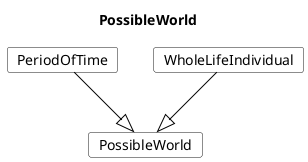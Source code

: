 @startuml
Title PossibleWorld 

Card PossibleWorld #fff [
PossibleWorld
]
Card PeriodOfTime #fff [
PeriodOfTime
]
PeriodOfTime --|> PossibleWorld  #000 
Card WholeLifeIndividual #fff [
WholeLifeIndividual
]
WholeLifeIndividual --|> PossibleWorld  #000 
@enduml